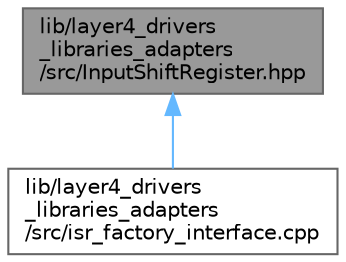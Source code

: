 digraph "lib/layer4_drivers_libraries_adapters/src/InputShiftRegister.hpp"
{
 // LATEX_PDF_SIZE
  bgcolor="transparent";
  edge [fontname=Helvetica,fontsize=10,labelfontname=Helvetica,labelfontsize=10];
  node [fontname=Helvetica,fontsize=10,shape=box,height=0.2,width=0.4];
  Node1 [id="Node000001",label="lib/layer4_drivers\l_libraries_adapters\l/src/InputShiftRegister.hpp",height=0.2,width=0.4,color="gray40", fillcolor="grey60", style="filled", fontcolor="black",tooltip=" "];
  Node1 -> Node2 [id="edge1_Node000001_Node000002",dir="back",color="steelblue1",style="solid",tooltip=" "];
  Node2 [id="Node000002",label="lib/layer4_drivers\l_libraries_adapters\l/src/isr_factory_interface.cpp",height=0.2,width=0.4,color="grey40", fillcolor="white", style="filled",URL="$isr__factory__interface_8cpp.xhtml",tooltip=" "];
}

